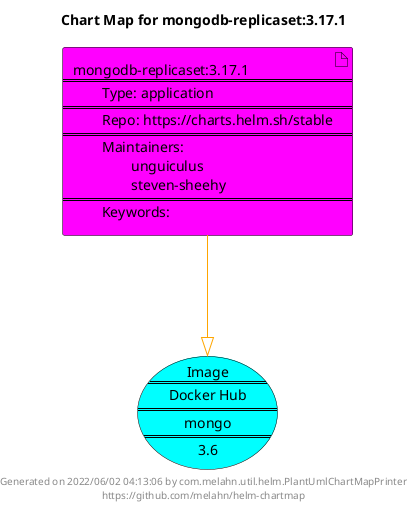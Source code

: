 @startuml
skinparam linetype ortho
skinparam backgroundColor white
skinparam usecaseBorderColor black
skinparam usecaseArrowColor LightSlateGray
skinparam artifactBorderColor black
skinparam artifactArrowColor LightSlateGray

title Chart Map for mongodb-replicaset:3.17.1

'There is one referenced Helm Chart
artifact "mongodb-replicaset:3.17.1\n====\n\tType: application\n====\n\tRepo: https://charts.helm.sh/stable\n====\n\tMaintainers: \n\t\tunguiculus\n\t\tsteven-sheehy\n====\n\tKeywords: " as mongodb_replicaset_3_17_1 #Fuchsia

'There is one referenced Docker Image
usecase "Image\n====\nDocker Hub\n====\nmongo\n====\n3.6" as mongo_3_6 #Aqua

'Chart Dependencies
mongodb_replicaset_3_17_1--[#orange]-|>mongo_3_6

center footer Generated on 2022/06/02 04:13:06 by com.melahn.util.helm.PlantUmlChartMapPrinter\nhttps://github.com/melahn/helm-chartmap
@enduml

